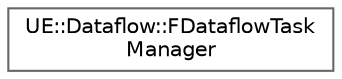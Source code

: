 digraph "Graphical Class Hierarchy"
{
 // INTERACTIVE_SVG=YES
 // LATEX_PDF_SIZE
  bgcolor="transparent";
  edge [fontname=Helvetica,fontsize=10,labelfontname=Helvetica,labelfontsize=10];
  node [fontname=Helvetica,fontsize=10,shape=box,height=0.2,width=0.4];
  rankdir="LR";
  Node0 [id="Node000000",label="UE::Dataflow::FDataflowTask\lManager",height=0.2,width=0.4,color="grey40", fillcolor="white", style="filled",URL="$d3/d25/structUE_1_1Dataflow_1_1FDataflowTaskManager.html",tooltip="Simulation Task manager."];
}
